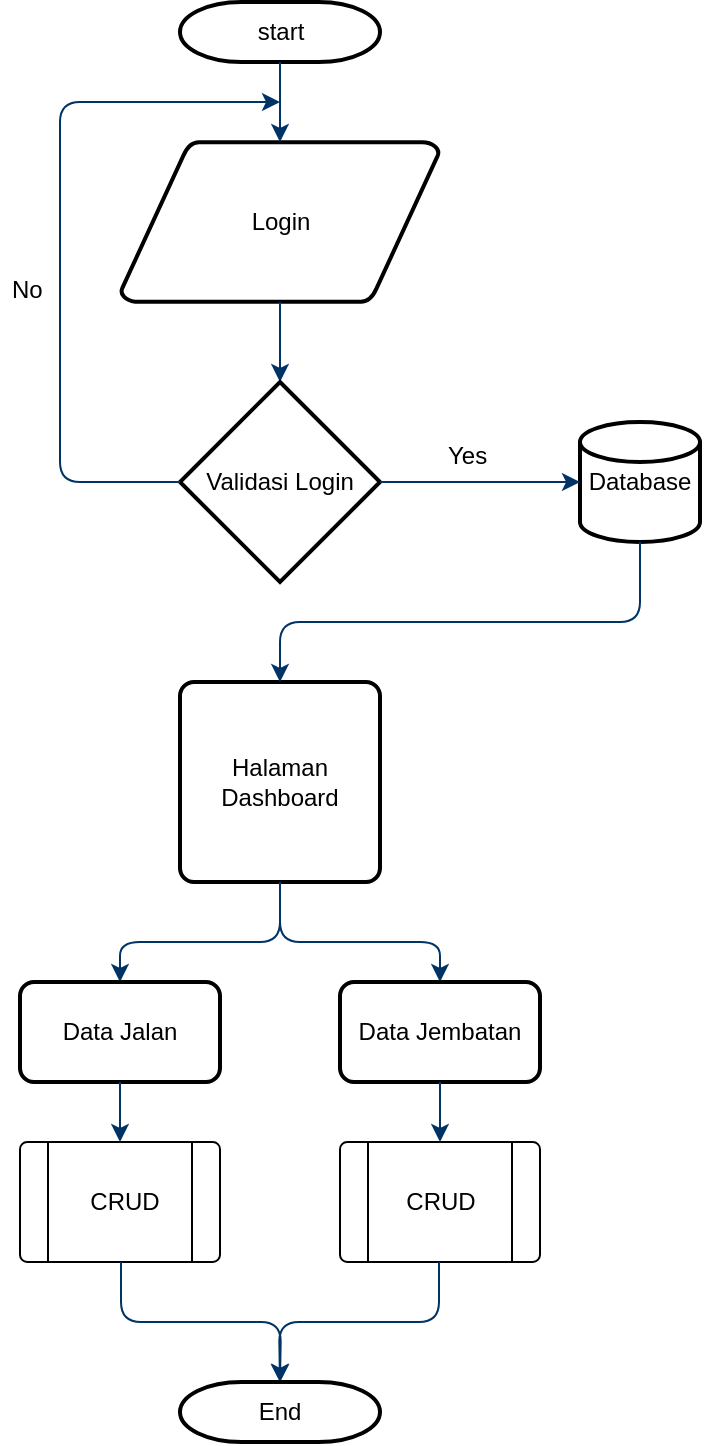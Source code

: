 <mxfile version="20.3.2" type="github">
  <diagram id="6a731a19-8d31-9384-78a2-239565b7b9f0" name="Page-1">
    <mxGraphModel dx="1160" dy="833" grid="1" gridSize="10" guides="1" tooltips="1" connect="1" arrows="1" fold="1" page="1" pageScale="1" pageWidth="1169" pageHeight="827" background="none" math="0" shadow="0">
      <root>
        <mxCell id="0" />
        <mxCell id="1" parent="0" />
        <mxCell id="2" value="start" style="shape=mxgraph.flowchart.terminator;strokeWidth=2;gradientColor=none;gradientDirection=north;fontStyle=0;html=1;" parent="1" vertex="1">
          <mxGeometry x="270" y="60" width="100" height="30" as="geometry" />
        </mxCell>
        <mxCell id="3" value="Login" style="shape=mxgraph.flowchart.data;strokeWidth=2;gradientColor=none;gradientDirection=north;fontStyle=0;html=1;" parent="1" vertex="1">
          <mxGeometry x="240.5" y="130" width="159" height="80" as="geometry" />
        </mxCell>
        <mxCell id="7" style="fontStyle=1;strokeColor=#003366;strokeWidth=1;html=1;" parent="1" source="2" target="3" edge="1">
          <mxGeometry relative="1" as="geometry" />
        </mxCell>
        <mxCell id="8" style="fontStyle=1;strokeColor=#003366;strokeWidth=1;html=1;" parent="1" source="3" edge="1">
          <mxGeometry relative="1" as="geometry">
            <mxPoint x="320.0" y="250" as="targetPoint" />
          </mxGeometry>
        </mxCell>
        <mxCell id="Yzk0LGv0qohbh3Vv0f0L-55" value="Validasi Login" style="strokeWidth=2;html=1;shape=mxgraph.flowchart.decision;whiteSpace=wrap;" vertex="1" parent="1">
          <mxGeometry x="270" y="250" width="100" height="100" as="geometry" />
        </mxCell>
        <mxCell id="Yzk0LGv0qohbh3Vv0f0L-64" style="fontStyle=1;strokeColor=#003366;strokeWidth=1;html=1;exitX=0;exitY=0.5;exitDx=0;exitDy=0;exitPerimeter=0;" edge="1" parent="1" source="Yzk0LGv0qohbh3Vv0f0L-55">
          <mxGeometry relative="1" as="geometry">
            <mxPoint x="330" y="220" as="sourcePoint" />
            <mxPoint x="320" y="110" as="targetPoint" />
            <Array as="points">
              <mxPoint x="210" y="300" />
              <mxPoint x="210" y="210" />
              <mxPoint x="210" y="110" />
            </Array>
          </mxGeometry>
        </mxCell>
        <mxCell id="Yzk0LGv0qohbh3Vv0f0L-66" value="Database" style="strokeWidth=2;html=1;shape=mxgraph.flowchart.database;whiteSpace=wrap;" vertex="1" parent="1">
          <mxGeometry x="470" y="270" width="60" height="60" as="geometry" />
        </mxCell>
        <mxCell id="Yzk0LGv0qohbh3Vv0f0L-69" style="fontStyle=1;strokeColor=#003366;strokeWidth=1;html=1;exitX=1;exitY=0.5;exitDx=0;exitDy=0;exitPerimeter=0;entryX=0;entryY=0.5;entryDx=0;entryDy=0;entryPerimeter=0;" edge="1" parent="1" source="Yzk0LGv0qohbh3Vv0f0L-55" target="Yzk0LGv0qohbh3Vv0f0L-66">
          <mxGeometry relative="1" as="geometry">
            <mxPoint x="280" y="310" as="sourcePoint" />
            <mxPoint x="330" y="120" as="targetPoint" />
          </mxGeometry>
        </mxCell>
        <mxCell id="Yzk0LGv0qohbh3Vv0f0L-70" value="Yes" style="text;strokeColor=none;fillColor=none;align=left;verticalAlign=middle;spacingLeft=4;spacingRight=4;overflow=hidden;points=[[0,0.5],[1,0.5]];portConstraint=eastwest;rotatable=0;" vertex="1" parent="1">
          <mxGeometry x="398" y="271" width="33" height="30" as="geometry" />
        </mxCell>
        <mxCell id="Yzk0LGv0qohbh3Vv0f0L-72" value="No" style="text;strokeColor=none;fillColor=none;align=left;verticalAlign=middle;spacingLeft=4;spacingRight=4;overflow=hidden;points=[[0,0.5],[1,0.5]];portConstraint=eastwest;rotatable=0;" vertex="1" parent="1">
          <mxGeometry x="180" y="188" width="30" height="30" as="geometry" />
        </mxCell>
        <mxCell id="Yzk0LGv0qohbh3Vv0f0L-73" value="Halaman Dashboard" style="rounded=1;whiteSpace=wrap;html=1;absoluteArcSize=1;arcSize=14;strokeWidth=2;" vertex="1" parent="1">
          <mxGeometry x="270" y="400" width="100" height="100" as="geometry" />
        </mxCell>
        <mxCell id="Yzk0LGv0qohbh3Vv0f0L-75" style="fontStyle=1;strokeColor=#003366;strokeWidth=1;html=1;exitX=0.5;exitY=1;exitDx=0;exitDy=0;exitPerimeter=0;entryX=0.5;entryY=0;entryDx=0;entryDy=0;" edge="1" parent="1" source="Yzk0LGv0qohbh3Vv0f0L-66" target="Yzk0LGv0qohbh3Vv0f0L-73">
          <mxGeometry relative="1" as="geometry">
            <mxPoint x="380" y="310" as="sourcePoint" />
            <mxPoint x="480" y="310" as="targetPoint" />
            <Array as="points">
              <mxPoint x="500" y="370" />
              <mxPoint x="320" y="370" />
            </Array>
          </mxGeometry>
        </mxCell>
        <mxCell id="Yzk0LGv0qohbh3Vv0f0L-83" style="fontStyle=1;strokeColor=#003366;strokeWidth=1;html=1;exitX=0.5;exitY=1;exitDx=0;exitDy=0;entryX=0.5;entryY=0;entryDx=0;entryDy=0;" edge="1" parent="1" source="Yzk0LGv0qohbh3Vv0f0L-73" target="Yzk0LGv0qohbh3Vv0f0L-92">
          <mxGeometry relative="1" as="geometry">
            <mxPoint x="330" y="510" as="sourcePoint" />
            <mxPoint x="400" y="570" as="targetPoint" />
            <Array as="points">
              <mxPoint x="320" y="530" />
              <mxPoint x="400" y="530" />
            </Array>
          </mxGeometry>
        </mxCell>
        <mxCell id="Yzk0LGv0qohbh3Vv0f0L-84" style="fontStyle=1;strokeColor=#003366;strokeWidth=1;html=1;exitX=0.5;exitY=1;exitDx=0;exitDy=0;entryX=0.5;entryY=0;entryDx=0;entryDy=0;" edge="1" parent="1" source="Yzk0LGv0qohbh3Vv0f0L-73" target="Yzk0LGv0qohbh3Vv0f0L-91">
          <mxGeometry relative="1" as="geometry">
            <mxPoint x="320" y="500" as="sourcePoint" />
            <mxPoint x="240" y="570" as="targetPoint" />
            <Array as="points">
              <mxPoint x="320" y="530" />
              <mxPoint x="240" y="530" />
            </Array>
          </mxGeometry>
        </mxCell>
        <mxCell id="Yzk0LGv0qohbh3Vv0f0L-85" value="" style="verticalLabelPosition=bottom;verticalAlign=top;html=1;shape=process;whiteSpace=wrap;rounded=1;size=0.14;arcSize=6;" vertex="1" parent="1">
          <mxGeometry x="190" y="630" width="100" height="60" as="geometry" />
        </mxCell>
        <mxCell id="Yzk0LGv0qohbh3Vv0f0L-87" value="" style="verticalLabelPosition=bottom;verticalAlign=top;html=1;shape=process;whiteSpace=wrap;rounded=1;size=0.14;arcSize=6;" vertex="1" parent="1">
          <mxGeometry x="350" y="630" width="100" height="60" as="geometry" />
        </mxCell>
        <mxCell id="Yzk0LGv0qohbh3Vv0f0L-88" value="CRUD" style="text;html=1;strokeColor=none;fillColor=none;align=center;verticalAlign=middle;whiteSpace=wrap;rounded=0;" vertex="1" parent="1">
          <mxGeometry x="205" y="645" width="75" height="30" as="geometry" />
        </mxCell>
        <mxCell id="Yzk0LGv0qohbh3Vv0f0L-90" value="CRUD" style="text;html=1;strokeColor=none;fillColor=none;align=center;verticalAlign=middle;whiteSpace=wrap;rounded=0;" vertex="1" parent="1">
          <mxGeometry x="362.5" y="645" width="75" height="30" as="geometry" />
        </mxCell>
        <mxCell id="Yzk0LGv0qohbh3Vv0f0L-91" value="Data Jalan" style="rounded=1;whiteSpace=wrap;html=1;absoluteArcSize=1;arcSize=14;strokeWidth=2;" vertex="1" parent="1">
          <mxGeometry x="190" y="550" width="100" height="50" as="geometry" />
        </mxCell>
        <mxCell id="Yzk0LGv0qohbh3Vv0f0L-92" value="Data Jembatan" style="rounded=1;whiteSpace=wrap;html=1;absoluteArcSize=1;arcSize=14;strokeWidth=2;" vertex="1" parent="1">
          <mxGeometry x="350" y="550" width="100" height="50" as="geometry" />
        </mxCell>
        <mxCell id="Yzk0LGv0qohbh3Vv0f0L-94" style="fontStyle=1;strokeColor=#003366;strokeWidth=1;html=1;exitX=0.5;exitY=1;exitDx=0;exitDy=0;entryX=0.5;entryY=0;entryDx=0;entryDy=0;" edge="1" parent="1" source="Yzk0LGv0qohbh3Vv0f0L-92" target="Yzk0LGv0qohbh3Vv0f0L-87">
          <mxGeometry relative="1" as="geometry">
            <mxPoint x="485" y="630" as="sourcePoint" />
            <mxPoint x="585" y="630" as="targetPoint" />
          </mxGeometry>
        </mxCell>
        <mxCell id="Yzk0LGv0qohbh3Vv0f0L-95" style="fontStyle=1;strokeColor=#003366;strokeWidth=1;html=1;exitX=0.5;exitY=1;exitDx=0;exitDy=0;entryX=0.5;entryY=0;entryDx=0;entryDy=0;" edge="1" parent="1" source="Yzk0LGv0qohbh3Vv0f0L-91" target="Yzk0LGv0qohbh3Vv0f0L-85">
          <mxGeometry relative="1" as="geometry">
            <mxPoint x="410" y="610" as="sourcePoint" />
            <mxPoint x="410" y="670" as="targetPoint" />
          </mxGeometry>
        </mxCell>
        <mxCell id="Yzk0LGv0qohbh3Vv0f0L-96" style="fontStyle=1;strokeColor=#003366;strokeWidth=1;html=1;exitX=0.5;exitY=1;exitDx=0;exitDy=0;entryX=0.5;entryY=0;entryDx=0;entryDy=0;entryPerimeter=0;" edge="1" parent="1" target="Yzk0LGv0qohbh3Vv0f0L-99">
          <mxGeometry relative="1" as="geometry">
            <mxPoint x="240.5" y="690" as="sourcePoint" />
            <mxPoint x="320.5" y="740" as="targetPoint" />
            <Array as="points">
              <mxPoint x="240.5" y="720" />
              <mxPoint x="320.5" y="720" />
            </Array>
          </mxGeometry>
        </mxCell>
        <mxCell id="Yzk0LGv0qohbh3Vv0f0L-97" style="fontStyle=1;strokeColor=#003366;strokeWidth=1;html=1;exitX=0.5;exitY=1;exitDx=0;exitDy=0;entryX=0.5;entryY=0;entryDx=0;entryDy=0;entryPerimeter=0;" edge="1" parent="1" target="Yzk0LGv0qohbh3Vv0f0L-99">
          <mxGeometry relative="1" as="geometry">
            <mxPoint x="399.5" y="690" as="sourcePoint" />
            <mxPoint x="319.5" y="740" as="targetPoint" />
            <Array as="points">
              <mxPoint x="399.5" y="720" />
              <mxPoint x="319.5" y="720" />
            </Array>
          </mxGeometry>
        </mxCell>
        <mxCell id="Yzk0LGv0qohbh3Vv0f0L-99" value="End" style="strokeWidth=2;html=1;shape=mxgraph.flowchart.terminator;whiteSpace=wrap;" vertex="1" parent="1">
          <mxGeometry x="270" y="750" width="100" height="30" as="geometry" />
        </mxCell>
      </root>
    </mxGraphModel>
  </diagram>
</mxfile>
